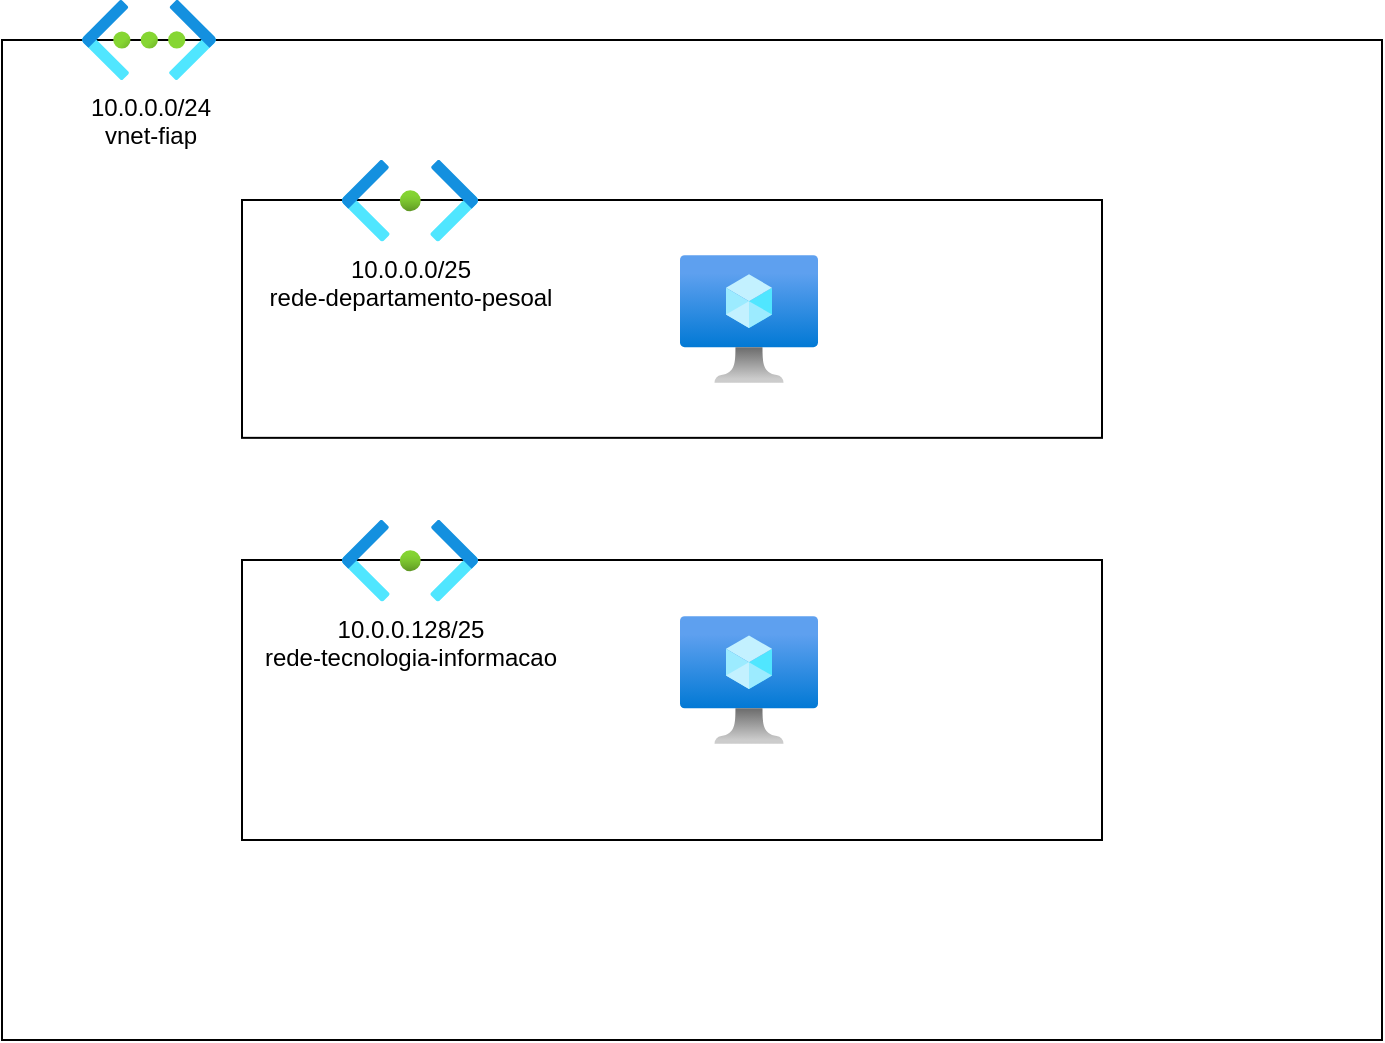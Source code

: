 <mxfile version="26.0.16">
  <diagram name="Página-1" id="_9rLlbIvA-Eh2Iigkpa5">
    <mxGraphModel grid="1" page="1" gridSize="10" guides="1" tooltips="1" connect="1" arrows="1" fold="1" pageScale="1" pageWidth="827" pageHeight="1169" math="0" shadow="0">
      <root>
        <mxCell id="0" />
        <mxCell id="1" parent="0" />
        <mxCell id="u0jWKXptDNxnaJn_ab2E-5" value="" style="rounded=0;whiteSpace=wrap;html=1;" vertex="1" parent="1">
          <mxGeometry x="40" y="150" width="690" height="500" as="geometry" />
        </mxCell>
        <mxCell id="u0jWKXptDNxnaJn_ab2E-8" value="" style="rounded=0;whiteSpace=wrap;html=1;" vertex="1" parent="1">
          <mxGeometry x="160" y="230" width="430" height="118.92" as="geometry" />
        </mxCell>
        <mxCell id="u0jWKXptDNxnaJn_ab2E-7" value="" style="rounded=0;whiteSpace=wrap;html=1;" vertex="1" parent="1">
          <mxGeometry x="160" y="410" width="430" height="140" as="geometry" />
        </mxCell>
        <mxCell id="u0jWKXptDNxnaJn_ab2E-2" value="10.0.0.0/25&lt;br&gt;rede-departamento-pesoal" style="image;aspect=fixed;html=1;points=[];align=center;fontSize=12;image=img/lib/azure2/networking/Subnet.svg;" vertex="1" parent="1">
          <mxGeometry x="210" y="210" width="68" height="40.72" as="geometry" />
        </mxCell>
        <mxCell id="u0jWKXptDNxnaJn_ab2E-3" value="10.0.0.0/24&lt;br&gt;vnet-fiap" style="image;aspect=fixed;html=1;points=[];align=center;fontSize=12;image=img/lib/azure2/networking/Virtual_Networks.svg;" vertex="1" parent="1">
          <mxGeometry x="80" y="130" width="67" height="40" as="geometry" />
        </mxCell>
        <mxCell id="u0jWKXptDNxnaJn_ab2E-4" value="&lt;div&gt;10.0.0.128/25&lt;/div&gt;&lt;div&gt;rede-tecnologia-informacao&lt;/div&gt;&lt;div&gt;&lt;br&gt;&lt;/div&gt;&lt;div&gt;&lt;br&gt;&lt;/div&gt;" style="image;aspect=fixed;html=1;points=[];align=center;fontSize=12;image=img/lib/azure2/networking/Subnet.svg;" vertex="1" parent="1">
          <mxGeometry x="210" y="390" width="68" height="40.72" as="geometry" />
        </mxCell>
        <mxCell id="u0jWKXptDNxnaJn_ab2E-10" value="" style="image;aspect=fixed;html=1;points=[];align=center;fontSize=12;image=img/lib/azure2/compute/Virtual_Machine.svg;" vertex="1" parent="1">
          <mxGeometry x="379" y="257.46" width="69" height="64" as="geometry" />
        </mxCell>
        <mxCell id="u0jWKXptDNxnaJn_ab2E-11" value="" style="image;aspect=fixed;html=1;points=[];align=center;fontSize=12;image=img/lib/azure2/compute/Virtual_Machine.svg;" vertex="1" parent="1">
          <mxGeometry x="379" y="438" width="69" height="64" as="geometry" />
        </mxCell>
      </root>
    </mxGraphModel>
  </diagram>
</mxfile>
